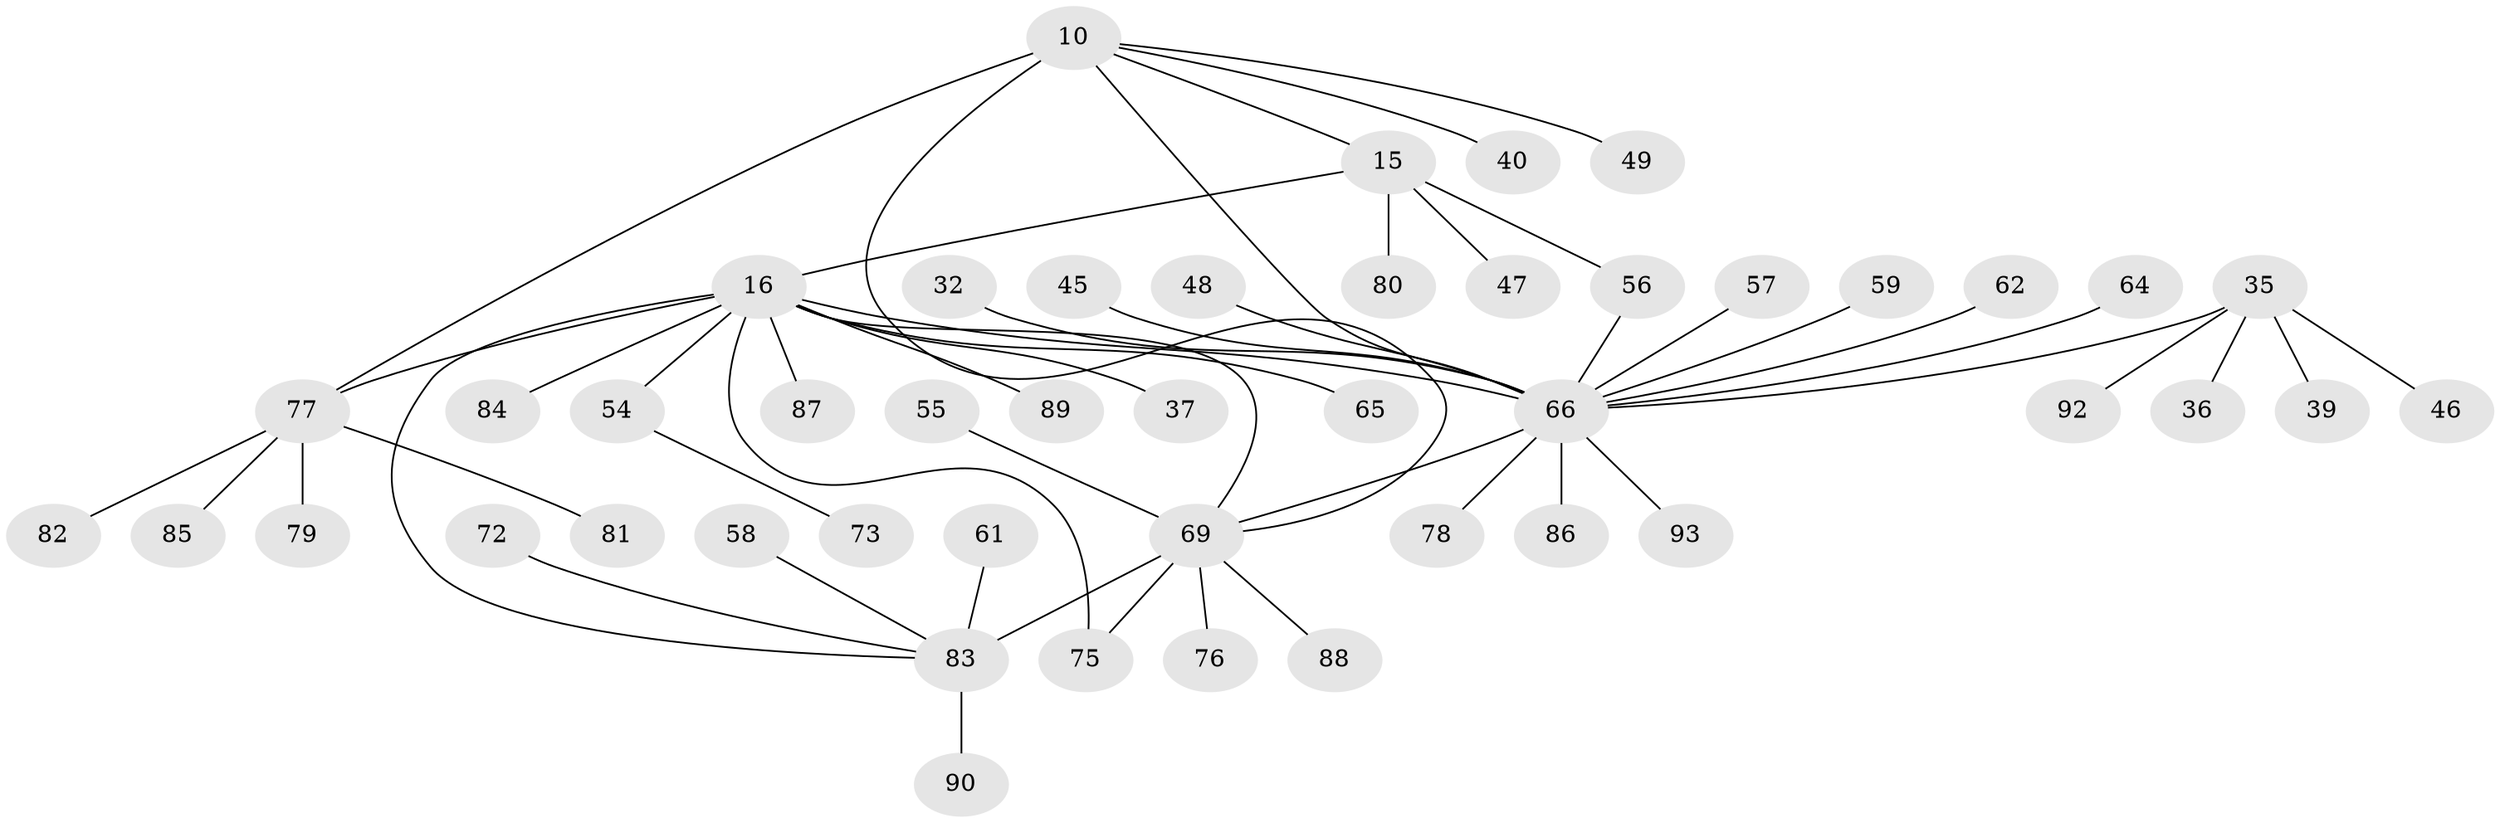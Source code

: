 // original degree distribution, {9: 0.021505376344086023, 3: 0.07526881720430108, 11: 0.010752688172043012, 8: 0.03225806451612903, 7: 0.053763440860215055, 4: 0.03225806451612903, 6: 0.053763440860215055, 10: 0.010752688172043012, 2: 0.16129032258064516, 1: 0.5483870967741935}
// Generated by graph-tools (version 1.1) at 2025/57/03/04/25 21:57:20]
// undirected, 46 vertices, 52 edges
graph export_dot {
graph [start="1"]
  node [color=gray90,style=filled];
  10 [super="+9"];
  15 [super="+14"];
  16 [super="+13+3"];
  32;
  35 [super="+6"];
  36;
  37;
  39;
  40;
  45;
  46;
  47;
  48;
  49;
  54;
  55;
  56;
  57;
  58;
  59;
  61;
  62;
  64;
  65 [super="+21"];
  66 [super="+34+8"];
  69 [super="+67+19+41"];
  72;
  73;
  75 [super="+43"];
  76 [super="+42+70"];
  77 [super="+38+52+74+63"];
  78;
  79;
  80 [super="+29+50"];
  81;
  82;
  83 [super="+26+20"];
  84;
  85 [super="+68"];
  86;
  87;
  88;
  89;
  90 [super="+22"];
  92 [super="+60+91"];
  93;
  10 -- 49;
  10 -- 40;
  10 -- 15;
  10 -- 66 [weight=2];
  10 -- 77 [weight=4];
  10 -- 69;
  15 -- 16 [weight=4];
  15 -- 56;
  15 -- 47;
  15 -- 80;
  16 -- 54 [weight=2];
  16 -- 84;
  16 -- 37 [weight=2];
  16 -- 87;
  16 -- 89;
  16 -- 75;
  16 -- 65;
  16 -- 83 [weight=2];
  16 -- 77;
  16 -- 66 [weight=5];
  16 -- 69;
  32 -- 66;
  35 -- 66 [weight=4];
  35 -- 36;
  35 -- 39;
  35 -- 92;
  35 -- 46;
  45 -- 66;
  48 -- 66;
  54 -- 73;
  55 -- 69;
  56 -- 66;
  57 -- 66;
  58 -- 83;
  59 -- 66;
  61 -- 83;
  62 -- 66;
  64 -- 66;
  66 -- 78;
  66 -- 93;
  66 -- 86;
  66 -- 69 [weight=2];
  69 -- 75;
  69 -- 76;
  69 -- 83 [weight=4];
  69 -- 88;
  72 -- 83;
  77 -- 81;
  77 -- 82;
  77 -- 85;
  77 -- 79;
  83 -- 90;
}
